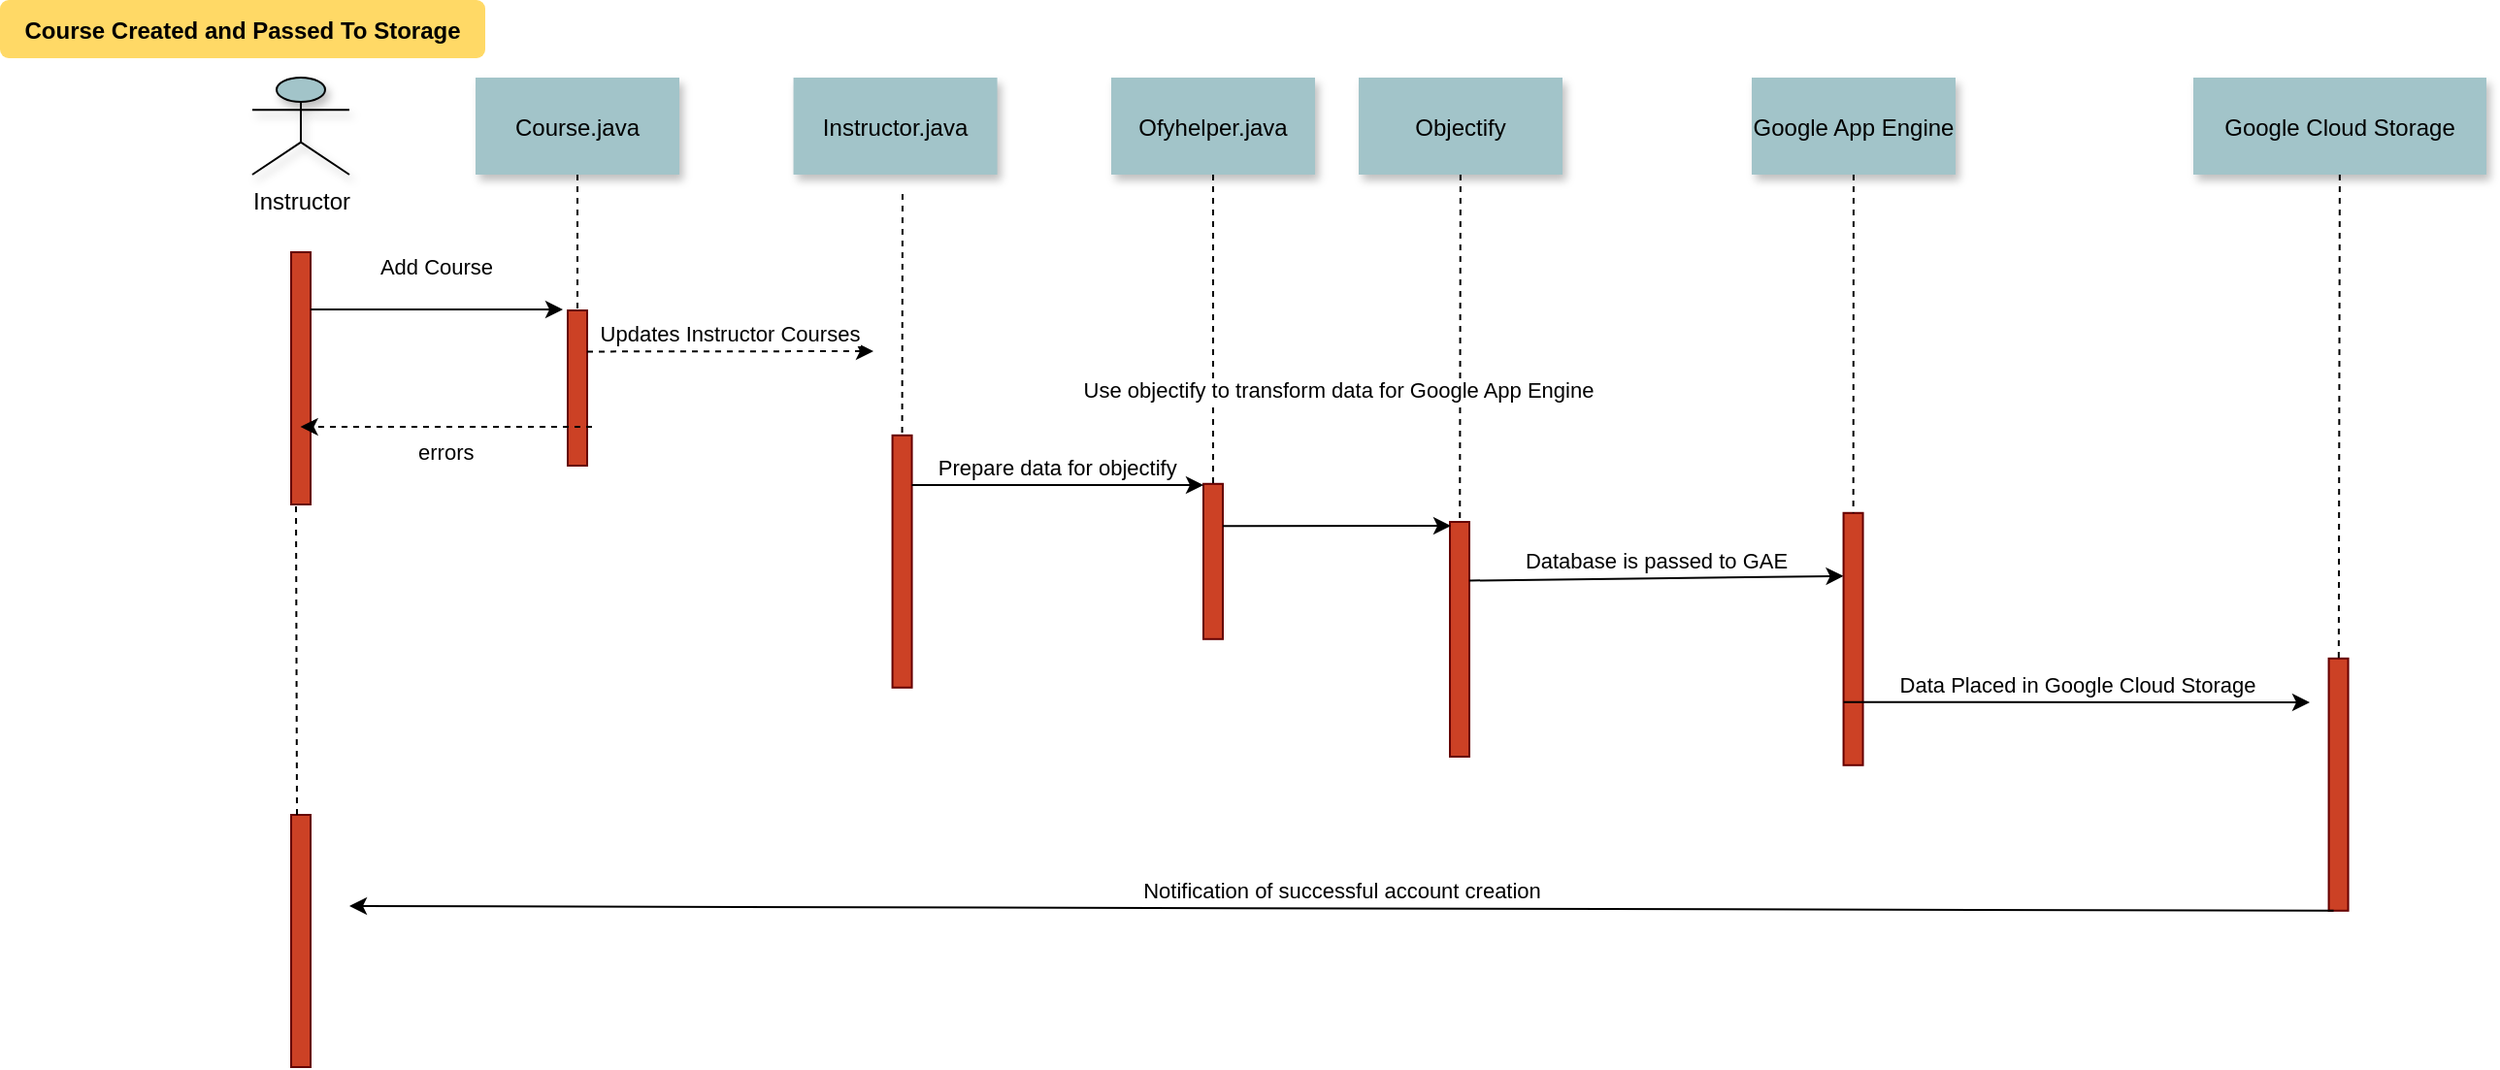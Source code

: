 <mxfile version="10.6.0" type="google"><diagram name="Page-1" id="9361dd3d-8414-5efd-6122-117bd74ce7a7"><mxGraphModel dx="1394" dy="703" grid="1" gridSize="10" guides="1" tooltips="1" connect="1" arrows="1" fold="1" page="0" pageScale="1.5" pageWidth="826" pageHeight="1169" background="#ffffff" math="0" shadow="0"><root><mxCell id="0"/><mxCell id="1" parent="0"/><mxCell id="2" value="" style="fillColor=#CC4125;strokeColor=#660000" parent="1" vertex="1"><mxGeometry x="200" y="150" width="10" height="130" as="geometry"/></mxCell><mxCell id="4" value="Instructor" style="shape=umlActor;verticalLabelPosition=bottom;labelBackgroundColor=#ffffff;verticalAlign=top;html=1;outlineConnect=0;shadow=1;fontFamily=Helvetica;fontSize=12;fontColor=#000000;align=center;fillColor=#A2C4C9;" parent="1" vertex="1"><mxGeometry x="180" y="60" width="50" height="50" as="geometry"/></mxCell><mxCell id="6" value="" style="fillColor=#CC4125;strokeColor=#660000" parent="1" vertex="1"><mxGeometry x="342.5" y="180" width="10" height="80" as="geometry"/></mxCell><mxCell id="7" value="Course.java" style="shadow=1;fillColor=#A2C4C9;strokeColor=none" parent="1" vertex="1"><mxGeometry x="295" y="60" width="105" height="50" as="geometry"/></mxCell><mxCell id="8" value="" style="edgeStyle=none;endArrow=none;dashed=1" parent="1" source="7" target="6" edge="1"><mxGeometry x="272.335" y="165" width="100" height="100" as="geometry"><mxPoint x="347.259" y="110" as="sourcePoint"/><mxPoint x="347.576" y="165" as="targetPoint"/></mxGeometry></mxCell><mxCell id="9" value="Add Course&#xA;" style="edgeStyle=none;verticalLabelPosition=top;verticalAlign=bottom" parent="1" edge="1"><mxGeometry x="220" y="92" width="100" height="100" as="geometry"><mxPoint x="210" y="179.5" as="sourcePoint"/><mxPoint x="340" y="179.5" as="targetPoint"/></mxGeometry></mxCell><mxCell id="13" value="Updates Instructor Courses" style="edgeStyle=none;verticalLabelPosition=top;verticalAlign=bottom;dashed=1" parent="1" edge="1"><mxGeometry x="385.455" y="113.916" width="100" height="100" as="geometry"><mxPoint x="352.5" y="201.206" as="sourcePoint"/><mxPoint x="500" y="201" as="targetPoint"/></mxGeometry></mxCell><mxCell id="15" value="Instructor.java" style="shadow=1;fillColor=#A2C4C9;strokeColor=none" parent="1" vertex="1"><mxGeometry x="458.784" y="60.0" width="105" height="50" as="geometry"/></mxCell><mxCell id="17" value="" style="fillColor=#CC4125;strokeColor=#660000" parent="1" vertex="1"><mxGeometry x="509.784" y="244.394" width="10" height="130" as="geometry"/></mxCell><mxCell id="21" value="" style="fillColor=#CC4125;strokeColor=#660000" parent="1" vertex="1"><mxGeometry x="670" y="269.394" width="10" height="80" as="geometry"/></mxCell><mxCell id="22" value="Ofyhelper.java" style="shadow=1;fillColor=#A2C4C9;strokeColor=none" parent="1" vertex="1"><mxGeometry x="622.5" y="60" width="105" height="50" as="geometry"/></mxCell><mxCell id="23" value="" style="edgeStyle=none;endArrow=none;dashed=1" parent="1" source="22" target="21" edge="1"><mxGeometry x="614.488" y="175.0" width="100" height="100" as="geometry"><mxPoint x="674.653" y="110" as="sourcePoint"/><mxPoint x="674.653" y="260" as="targetPoint"/></mxGeometry></mxCell><mxCell id="24" value="Objectify" style="shadow=1;fillColor=#A2C4C9;strokeColor=none" parent="1" vertex="1"><mxGeometry x="750" y="60" width="105" height="50" as="geometry"/></mxCell><mxCell id="25" value="" style="edgeStyle=none;endArrow=none;dashed=1" parent="1" source="24" target="26" edge="1"><mxGeometry x="727.335" y="165" width="100" height="100" as="geometry"><mxPoint x="802.259" y="110" as="sourcePoint"/><mxPoint x="802.576" y="165" as="targetPoint"/></mxGeometry></mxCell><mxCell id="26" value="" style="fillColor=#CC4125;strokeColor=#660000" parent="1" vertex="1"><mxGeometry x="797" y="289" width="10" height="121" as="geometry"/></mxCell><mxCell id="27" value="Prepare data for objectify" style="edgeStyle=elbowEdgeStyle;elbow=vertical;verticalLabelPosition=top;verticalAlign=bottom" parent="1" source="17" target="21" edge="1"><mxGeometry x="540" y="270" width="100" height="100" as="geometry"><mxPoint x="540" y="370" as="sourcePoint"/><mxPoint x="640" y="270" as="targetPoint"/><Array as="points"><mxPoint x="590" y="270"/></Array></mxGeometry></mxCell><mxCell id="30" value="Google App Engine" style="shadow=1;fillColor=#A2C4C9;strokeColor=none" parent="1" vertex="1"><mxGeometry x="952.5" y="60" width="105" height="50" as="geometry"/></mxCell><mxCell id="34" value="Use objectify to transform data for Google App Engine" style="edgeStyle=elbowEdgeStyle;elbow=vertical;verticalLabelPosition=top;verticalAlign=bottom;" parent="1" edge="1"><mxGeometry width="100" height="100" as="geometry"><mxPoint x="680" y="291.13" as="sourcePoint"/><mxPoint x="797.5" y="291.13" as="targetPoint"/><Array as="points"/><mxPoint x="1" y="-61" as="offset"/></mxGeometry></mxCell><mxCell id="64" value="Google Cloud Storage" style="shadow=1;fillColor=#A2C4C9;strokeColor=none" parent="1" vertex="1"><mxGeometry x="1180" y="60" width="151" height="50" as="geometry"/></mxCell><mxCell id="71" value="Course Created and Passed To Storage" style="rounded=1;fontStyle=1;fillColor=#FFD966;strokeColor=none" parent="1" vertex="1"><mxGeometry x="50" y="20" width="250" height="30" as="geometry"/></mxCell><mxCell id="vyAwsVLqmC4y3asxko1r-94" value="Database is passed to GAE" style="endArrow=classic;html=1;exitX=1;exitY=0.25;exitDx=0;exitDy=0;entryX=0;entryY=0.25;entryDx=0;entryDy=0;fontSize=11;horizontal=1;labelPosition=center;verticalLabelPosition=top;align=center;verticalAlign=bottom;" parent="1" source="26" target="vyAwsVLqmC4y3asxko1r-95" edge="1"><mxGeometry width="50" height="50" relative="1" as="geometry"><mxPoint x="860" y="330" as="sourcePoint"/><mxPoint x="744.708" y="10" as="targetPoint"/></mxGeometry></mxCell><mxCell id="vyAwsVLqmC4y3asxko1r-95" value="" style="fillColor=#CC4125;strokeColor=#660000" parent="1" vertex="1"><mxGeometry x="999.784" y="284.394" width="10" height="130" as="geometry"/></mxCell><mxCell id="vyAwsVLqmC4y3asxko1r-96" value="" style="edgeStyle=none;endArrow=none;dashed=1" parent="1" source="30" target="vyAwsVLqmC4y3asxko1r-95" edge="1"><mxGeometry x="956.571" y="205" width="100" height="100" as="geometry"><mxPoint x="1005" y="110" as="sourcePoint"/><mxPoint x="1005" y="468.333" as="targetPoint"/></mxGeometry></mxCell><mxCell id="vyAwsVLqmC4y3asxko1r-98" value="Data Placed in Google Cloud Storage" style="endArrow=classic;html=1;fontSize=11;exitX=0;exitY=0.75;exitDx=0;exitDy=0;labelPosition=center;verticalLabelPosition=top;align=center;verticalAlign=bottom;" parent="1" source="vyAwsVLqmC4y3asxko1r-95" edge="1"><mxGeometry width="50" height="50" relative="1" as="geometry"><mxPoint x="1030" y="370" as="sourcePoint"/><mxPoint x="1240" y="382" as="targetPoint"/></mxGeometry></mxCell><mxCell id="vyAwsVLqmC4y3asxko1r-99" value="" style="fillColor=#CC4125;strokeColor=#660000" parent="1" vertex="1"><mxGeometry x="1249.784" y="359.394" width="10" height="130" as="geometry"/></mxCell><mxCell id="vyAwsVLqmC4y3asxko1r-100" value="" style="edgeStyle=none;endArrow=none;dashed=1" parent="1" source="64" target="vyAwsVLqmC4y3asxko1r-99" edge="1"><mxGeometry x="1174.071" y="210" width="100" height="100" as="geometry"><mxPoint x="1250.345" y="110" as="sourcePoint"/><mxPoint x="1256" y="520" as="targetPoint"/></mxGeometry></mxCell><mxCell id="vyAwsVLqmC4y3asxko1r-101" value="errors" style="edgeStyle=elbowEdgeStyle;elbow=vertical;dashed=1;verticalLabelPosition=bottom;verticalAlign=top" parent="1" edge="1"><mxGeometry x="235" y="172" width="100" height="100" as="geometry"><mxPoint x="355" y="240" as="sourcePoint"/><mxPoint x="204.784" y="240" as="targetPoint"/><Array as="points"><mxPoint x="278" y="240"/></Array></mxGeometry></mxCell><mxCell id="vyAwsVLqmC4y3asxko1r-103" value="" style="fillColor=#CC4125;strokeColor=#660000" parent="1" vertex="1"><mxGeometry x="200" y="440" width="10" height="130" as="geometry"/></mxCell><mxCell id="vyAwsVLqmC4y3asxko1r-105" value="Notification of successful account creation" style="endArrow=classic;html=1;fontSize=11;exitX=0.25;exitY=1;exitDx=0;exitDy=0;labelPosition=center;verticalLabelPosition=top;align=center;verticalAlign=bottom;" parent="1" source="vyAwsVLqmC4y3asxko1r-99" edge="1"><mxGeometry width="50" height="50" relative="1" as="geometry"><mxPoint x="680" y="490" as="sourcePoint"/><mxPoint x="230" y="487" as="targetPoint"/></mxGeometry></mxCell><mxCell id="vyAwsVLqmC4y3asxko1r-106" value="" style="endArrow=none;dashed=1;html=1;fontSize=11;entryX=0.25;entryY=1;entryDx=0;entryDy=0;" parent="1" target="2" edge="1"><mxGeometry width="50" height="50" relative="1" as="geometry"><mxPoint x="203" y="440" as="sourcePoint"/><mxPoint x="220" y="590" as="targetPoint"/></mxGeometry></mxCell><mxCell id="vyAwsVLqmC4y3asxko1r-107" value="" style="endArrow=none;dashed=1;html=1;fontSize=11;entryX=0.5;entryY=0;entryDx=0;entryDy=0;" parent="1" target="17" edge="1"><mxGeometry width="50" height="50" relative="1" as="geometry"><mxPoint x="515" y="120" as="sourcePoint"/><mxPoint x="470" y="310" as="targetPoint"/></mxGeometry></mxCell></root></mxGraphModel></diagram></mxfile>